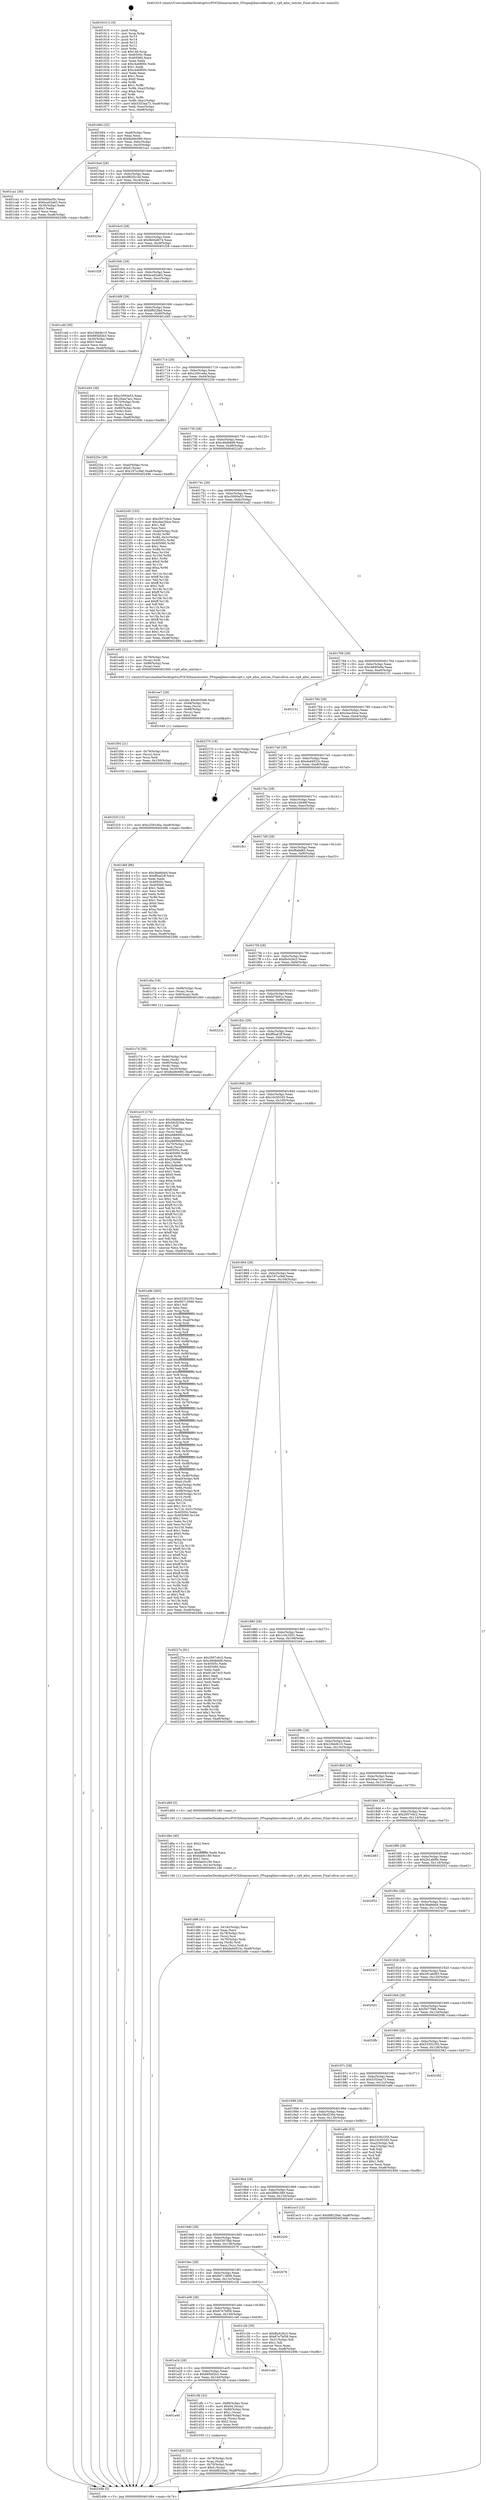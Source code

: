 digraph "0x401610" {
  label = "0x401610 (/mnt/c/Users/mathe/Desktop/tcc/POCII/binaries/extr_FFmpeglibavcodecvp9.c_vp9_alloc_entries_Final-ollvm.out::main(0))"
  labelloc = "t"
  node[shape=record]

  Entry [label="",width=0.3,height=0.3,shape=circle,fillcolor=black,style=filled]
  "0x401684" [label="{
     0x401684 [32]\l
     | [instrs]\l
     &nbsp;&nbsp;0x401684 \<+6\>: mov -0xa8(%rbp),%eax\l
     &nbsp;&nbsp;0x40168a \<+2\>: mov %eax,%ecx\l
     &nbsp;&nbsp;0x40168c \<+6\>: sub $0x8a49c680,%ecx\l
     &nbsp;&nbsp;0x401692 \<+6\>: mov %eax,-0xbc(%rbp)\l
     &nbsp;&nbsp;0x401698 \<+6\>: mov %ecx,-0xc0(%rbp)\l
     &nbsp;&nbsp;0x40169e \<+6\>: je 0000000000401ca1 \<main+0x691\>\l
  }"]
  "0x401ca1" [label="{
     0x401ca1 [30]\l
     | [instrs]\l
     &nbsp;&nbsp;0x401ca1 \<+5\>: mov $0x6d0acf5c,%eax\l
     &nbsp;&nbsp;0x401ca6 \<+5\>: mov $0xbca02a83,%ecx\l
     &nbsp;&nbsp;0x401cab \<+3\>: mov -0x30(%rbp),%edx\l
     &nbsp;&nbsp;0x401cae \<+3\>: cmp $0x1,%edx\l
     &nbsp;&nbsp;0x401cb1 \<+3\>: cmovl %ecx,%eax\l
     &nbsp;&nbsp;0x401cb4 \<+6\>: mov %eax,-0xa8(%rbp)\l
     &nbsp;&nbsp;0x401cba \<+5\>: jmp 000000000040249b \<main+0xe8b\>\l
  }"]
  "0x4016a4" [label="{
     0x4016a4 [28]\l
     | [instrs]\l
     &nbsp;&nbsp;0x4016a4 \<+5\>: jmp 00000000004016a9 \<main+0x99\>\l
     &nbsp;&nbsp;0x4016a9 \<+6\>: mov -0xbc(%rbp),%eax\l
     &nbsp;&nbsp;0x4016af \<+5\>: sub $0x982f2c3d,%eax\l
     &nbsp;&nbsp;0x4016b4 \<+6\>: mov %eax,-0xc4(%rbp)\l
     &nbsp;&nbsp;0x4016ba \<+6\>: je 000000000040224a \<main+0xc3a\>\l
  }"]
  Exit [label="",width=0.3,height=0.3,shape=circle,fillcolor=black,style=filled,peripheries=2]
  "0x40224a" [label="{
     0x40224a\l
  }", style=dashed]
  "0x4016c0" [label="{
     0x4016c0 [28]\l
     | [instrs]\l
     &nbsp;&nbsp;0x4016c0 \<+5\>: jmp 00000000004016c5 \<main+0xb5\>\l
     &nbsp;&nbsp;0x4016c5 \<+6\>: mov -0xbc(%rbp),%eax\l
     &nbsp;&nbsp;0x4016cb \<+5\>: sub $0x9b04d674,%eax\l
     &nbsp;&nbsp;0x4016d0 \<+6\>: mov %eax,-0xc8(%rbp)\l
     &nbsp;&nbsp;0x4016d6 \<+6\>: je 0000000000401f28 \<main+0x918\>\l
  }"]
  "0x401f19" [label="{
     0x401f19 [15]\l
     | [instrs]\l
     &nbsp;&nbsp;0x401f19 \<+10\>: movl $0xc2591e6a,-0xa8(%rbp)\l
     &nbsp;&nbsp;0x401f23 \<+5\>: jmp 000000000040249b \<main+0xe8b\>\l
  }"]
  "0x401f28" [label="{
     0x401f28\l
  }", style=dashed]
  "0x4016dc" [label="{
     0x4016dc [28]\l
     | [instrs]\l
     &nbsp;&nbsp;0x4016dc \<+5\>: jmp 00000000004016e1 \<main+0xd1\>\l
     &nbsp;&nbsp;0x4016e1 \<+6\>: mov -0xbc(%rbp),%eax\l
     &nbsp;&nbsp;0x4016e7 \<+5\>: sub $0xbca02a83,%eax\l
     &nbsp;&nbsp;0x4016ec \<+6\>: mov %eax,-0xcc(%rbp)\l
     &nbsp;&nbsp;0x4016f2 \<+6\>: je 0000000000401cdd \<main+0x6cd\>\l
  }"]
  "0x401f04" [label="{
     0x401f04 [21]\l
     | [instrs]\l
     &nbsp;&nbsp;0x401f04 \<+4\>: mov -0x78(%rbp),%rcx\l
     &nbsp;&nbsp;0x401f08 \<+3\>: mov (%rcx),%rcx\l
     &nbsp;&nbsp;0x401f0b \<+3\>: mov %rcx,%rdi\l
     &nbsp;&nbsp;0x401f0e \<+6\>: mov %eax,-0x150(%rbp)\l
     &nbsp;&nbsp;0x401f14 \<+5\>: call 0000000000401030 \<free@plt\>\l
     | [calls]\l
     &nbsp;&nbsp;0x401030 \{1\} (unknown)\l
  }"]
  "0x401cdd" [label="{
     0x401cdd [30]\l
     | [instrs]\l
     &nbsp;&nbsp;0x401cdd \<+5\>: mov $0x23bb9c15,%eax\l
     &nbsp;&nbsp;0x401ce2 \<+5\>: mov $0x685bf2b3,%ecx\l
     &nbsp;&nbsp;0x401ce7 \<+3\>: mov -0x30(%rbp),%edx\l
     &nbsp;&nbsp;0x401cea \<+3\>: cmp $0x0,%edx\l
     &nbsp;&nbsp;0x401ced \<+3\>: cmove %ecx,%eax\l
     &nbsp;&nbsp;0x401cf0 \<+6\>: mov %eax,-0xa8(%rbp)\l
     &nbsp;&nbsp;0x401cf6 \<+5\>: jmp 000000000040249b \<main+0xe8b\>\l
  }"]
  "0x4016f8" [label="{
     0x4016f8 [28]\l
     | [instrs]\l
     &nbsp;&nbsp;0x4016f8 \<+5\>: jmp 00000000004016fd \<main+0xed\>\l
     &nbsp;&nbsp;0x4016fd \<+6\>: mov -0xbc(%rbp),%eax\l
     &nbsp;&nbsp;0x401703 \<+5\>: sub $0xbf822fad,%eax\l
     &nbsp;&nbsp;0x401708 \<+6\>: mov %eax,-0xd0(%rbp)\l
     &nbsp;&nbsp;0x40170e \<+6\>: je 0000000000401d45 \<main+0x735\>\l
  }"]
  "0x401ee7" [label="{
     0x401ee7 [29]\l
     | [instrs]\l
     &nbsp;&nbsp;0x401ee7 \<+10\>: movabs $0x4030d6,%rdi\l
     &nbsp;&nbsp;0x401ef1 \<+4\>: mov -0x68(%rbp),%rcx\l
     &nbsp;&nbsp;0x401ef5 \<+2\>: mov %eax,(%rcx)\l
     &nbsp;&nbsp;0x401ef7 \<+4\>: mov -0x68(%rbp),%rcx\l
     &nbsp;&nbsp;0x401efb \<+2\>: mov (%rcx),%esi\l
     &nbsp;&nbsp;0x401efd \<+2\>: mov $0x0,%al\l
     &nbsp;&nbsp;0x401eff \<+5\>: call 0000000000401040 \<printf@plt\>\l
     | [calls]\l
     &nbsp;&nbsp;0x401040 \{1\} (unknown)\l
  }"]
  "0x401d45" [label="{
     0x401d45 [36]\l
     | [instrs]\l
     &nbsp;&nbsp;0x401d45 \<+5\>: mov $0xc5093e53,%eax\l
     &nbsp;&nbsp;0x401d4a \<+5\>: mov $0x26aa7acc,%ecx\l
     &nbsp;&nbsp;0x401d4f \<+4\>: mov -0x70(%rbp),%rdx\l
     &nbsp;&nbsp;0x401d53 \<+2\>: mov (%rdx),%esi\l
     &nbsp;&nbsp;0x401d55 \<+4\>: mov -0x80(%rbp),%rdx\l
     &nbsp;&nbsp;0x401d59 \<+2\>: cmp (%rdx),%esi\l
     &nbsp;&nbsp;0x401d5b \<+3\>: cmovl %ecx,%eax\l
     &nbsp;&nbsp;0x401d5e \<+6\>: mov %eax,-0xa8(%rbp)\l
     &nbsp;&nbsp;0x401d64 \<+5\>: jmp 000000000040249b \<main+0xe8b\>\l
  }"]
  "0x401714" [label="{
     0x401714 [28]\l
     | [instrs]\l
     &nbsp;&nbsp;0x401714 \<+5\>: jmp 0000000000401719 \<main+0x109\>\l
     &nbsp;&nbsp;0x401719 \<+6\>: mov -0xbc(%rbp),%eax\l
     &nbsp;&nbsp;0x40171f \<+5\>: sub $0xc2591e6a,%eax\l
     &nbsp;&nbsp;0x401724 \<+6\>: mov %eax,-0xd4(%rbp)\l
     &nbsp;&nbsp;0x40172a \<+6\>: je 000000000040225e \<main+0xc4e\>\l
  }"]
  "0x401d96" [label="{
     0x401d96 [41]\l
     | [instrs]\l
     &nbsp;&nbsp;0x401d96 \<+6\>: mov -0x14c(%rbp),%ecx\l
     &nbsp;&nbsp;0x401d9c \<+3\>: imul %eax,%ecx\l
     &nbsp;&nbsp;0x401d9f \<+4\>: mov -0x78(%rbp),%rsi\l
     &nbsp;&nbsp;0x401da3 \<+3\>: mov (%rsi),%rsi\l
     &nbsp;&nbsp;0x401da6 \<+4\>: mov -0x70(%rbp),%rdi\l
     &nbsp;&nbsp;0x401daa \<+3\>: movslq (%rdi),%rdi\l
     &nbsp;&nbsp;0x401dad \<+3\>: mov %ecx,(%rsi,%rdi,4)\l
     &nbsp;&nbsp;0x401db0 \<+10\>: movl $0xdad4923c,-0xa8(%rbp)\l
     &nbsp;&nbsp;0x401dba \<+5\>: jmp 000000000040249b \<main+0xe8b\>\l
  }"]
  "0x40225e" [label="{
     0x40225e [28]\l
     | [instrs]\l
     &nbsp;&nbsp;0x40225e \<+7\>: mov -0xa0(%rbp),%rax\l
     &nbsp;&nbsp;0x402265 \<+6\>: movl $0x0,(%rax)\l
     &nbsp;&nbsp;0x40226b \<+10\>: movl $0x197cc9af,-0xa8(%rbp)\l
     &nbsp;&nbsp;0x402275 \<+5\>: jmp 000000000040249b \<main+0xe8b\>\l
  }"]
  "0x401730" [label="{
     0x401730 [28]\l
     | [instrs]\l
     &nbsp;&nbsp;0x401730 \<+5\>: jmp 0000000000401735 \<main+0x125\>\l
     &nbsp;&nbsp;0x401735 \<+6\>: mov -0xbc(%rbp),%eax\l
     &nbsp;&nbsp;0x40173b \<+5\>: sub $0xc46db6d9,%eax\l
     &nbsp;&nbsp;0x401740 \<+6\>: mov %eax,-0xd8(%rbp)\l
     &nbsp;&nbsp;0x401746 \<+6\>: je 00000000004022d5 \<main+0xcc5\>\l
  }"]
  "0x401d6e" [label="{
     0x401d6e [40]\l
     | [instrs]\l
     &nbsp;&nbsp;0x401d6e \<+5\>: mov $0x2,%ecx\l
     &nbsp;&nbsp;0x401d73 \<+1\>: cltd\l
     &nbsp;&nbsp;0x401d74 \<+2\>: idiv %ecx\l
     &nbsp;&nbsp;0x401d76 \<+6\>: imul $0xfffffffe,%edx,%ecx\l
     &nbsp;&nbsp;0x401d7c \<+6\>: sub $0xfab0c180,%ecx\l
     &nbsp;&nbsp;0x401d82 \<+3\>: add $0x1,%ecx\l
     &nbsp;&nbsp;0x401d85 \<+6\>: add $0xfab0c180,%ecx\l
     &nbsp;&nbsp;0x401d8b \<+6\>: mov %ecx,-0x14c(%rbp)\l
     &nbsp;&nbsp;0x401d91 \<+5\>: call 0000000000401160 \<next_i\>\l
     | [calls]\l
     &nbsp;&nbsp;0x401160 \{1\} (/mnt/c/Users/mathe/Desktop/tcc/POCII/binaries/extr_FFmpeglibavcodecvp9.c_vp9_alloc_entries_Final-ollvm.out::next_i)\l
  }"]
  "0x4022d5" [label="{
     0x4022d5 [155]\l
     | [instrs]\l
     &nbsp;&nbsp;0x4022d5 \<+5\>: mov $0x2957c6c2,%eax\l
     &nbsp;&nbsp;0x4022da \<+5\>: mov $0xcbac50ce,%ecx\l
     &nbsp;&nbsp;0x4022df \<+2\>: mov $0x1,%dl\l
     &nbsp;&nbsp;0x4022e1 \<+2\>: xor %esi,%esi\l
     &nbsp;&nbsp;0x4022e3 \<+7\>: mov -0xa0(%rbp),%rdi\l
     &nbsp;&nbsp;0x4022ea \<+3\>: mov (%rdi),%r8d\l
     &nbsp;&nbsp;0x4022ed \<+4\>: mov %r8d,-0x2c(%rbp)\l
     &nbsp;&nbsp;0x4022f1 \<+8\>: mov 0x40505c,%r8d\l
     &nbsp;&nbsp;0x4022f9 \<+8\>: mov 0x405060,%r9d\l
     &nbsp;&nbsp;0x402301 \<+3\>: sub $0x1,%esi\l
     &nbsp;&nbsp;0x402304 \<+3\>: mov %r8d,%r10d\l
     &nbsp;&nbsp;0x402307 \<+3\>: add %esi,%r10d\l
     &nbsp;&nbsp;0x40230a \<+4\>: imul %r10d,%r8d\l
     &nbsp;&nbsp;0x40230e \<+4\>: and $0x1,%r8d\l
     &nbsp;&nbsp;0x402312 \<+4\>: cmp $0x0,%r8d\l
     &nbsp;&nbsp;0x402316 \<+4\>: sete %r11b\l
     &nbsp;&nbsp;0x40231a \<+4\>: cmp $0xa,%r9d\l
     &nbsp;&nbsp;0x40231e \<+3\>: setl %bl\l
     &nbsp;&nbsp;0x402321 \<+3\>: mov %r11b,%r14b\l
     &nbsp;&nbsp;0x402324 \<+4\>: xor $0xff,%r14b\l
     &nbsp;&nbsp;0x402328 \<+3\>: mov %bl,%r15b\l
     &nbsp;&nbsp;0x40232b \<+4\>: xor $0xff,%r15b\l
     &nbsp;&nbsp;0x40232f \<+3\>: xor $0x1,%dl\l
     &nbsp;&nbsp;0x402332 \<+3\>: mov %r14b,%r12b\l
     &nbsp;&nbsp;0x402335 \<+4\>: and $0xff,%r12b\l
     &nbsp;&nbsp;0x402339 \<+3\>: and %dl,%r11b\l
     &nbsp;&nbsp;0x40233c \<+3\>: mov %r15b,%r13b\l
     &nbsp;&nbsp;0x40233f \<+4\>: and $0xff,%r13b\l
     &nbsp;&nbsp;0x402343 \<+2\>: and %dl,%bl\l
     &nbsp;&nbsp;0x402345 \<+3\>: or %r11b,%r12b\l
     &nbsp;&nbsp;0x402348 \<+3\>: or %bl,%r13b\l
     &nbsp;&nbsp;0x40234b \<+3\>: xor %r13b,%r12b\l
     &nbsp;&nbsp;0x40234e \<+3\>: or %r15b,%r14b\l
     &nbsp;&nbsp;0x402351 \<+4\>: xor $0xff,%r14b\l
     &nbsp;&nbsp;0x402355 \<+3\>: or $0x1,%dl\l
     &nbsp;&nbsp;0x402358 \<+3\>: and %dl,%r14b\l
     &nbsp;&nbsp;0x40235b \<+3\>: or %r14b,%r12b\l
     &nbsp;&nbsp;0x40235e \<+4\>: test $0x1,%r12b\l
     &nbsp;&nbsp;0x402362 \<+3\>: cmovne %ecx,%eax\l
     &nbsp;&nbsp;0x402365 \<+6\>: mov %eax,-0xa8(%rbp)\l
     &nbsp;&nbsp;0x40236b \<+5\>: jmp 000000000040249b \<main+0xe8b\>\l
  }"]
  "0x40174c" [label="{
     0x40174c [28]\l
     | [instrs]\l
     &nbsp;&nbsp;0x40174c \<+5\>: jmp 0000000000401751 \<main+0x141\>\l
     &nbsp;&nbsp;0x401751 \<+6\>: mov -0xbc(%rbp),%eax\l
     &nbsp;&nbsp;0x401757 \<+5\>: sub $0xc5093e53,%eax\l
     &nbsp;&nbsp;0x40175c \<+6\>: mov %eax,-0xdc(%rbp)\l
     &nbsp;&nbsp;0x401762 \<+6\>: je 0000000000401ed2 \<main+0x8c2\>\l
  }"]
  "0x401d25" [label="{
     0x401d25 [32]\l
     | [instrs]\l
     &nbsp;&nbsp;0x401d25 \<+4\>: mov -0x78(%rbp),%rdi\l
     &nbsp;&nbsp;0x401d29 \<+3\>: mov %rax,(%rdi)\l
     &nbsp;&nbsp;0x401d2c \<+4\>: mov -0x70(%rbp),%rax\l
     &nbsp;&nbsp;0x401d30 \<+6\>: movl $0x0,(%rax)\l
     &nbsp;&nbsp;0x401d36 \<+10\>: movl $0xbf822fad,-0xa8(%rbp)\l
     &nbsp;&nbsp;0x401d40 \<+5\>: jmp 000000000040249b \<main+0xe8b\>\l
  }"]
  "0x401ed2" [label="{
     0x401ed2 [21]\l
     | [instrs]\l
     &nbsp;&nbsp;0x401ed2 \<+4\>: mov -0x78(%rbp),%rax\l
     &nbsp;&nbsp;0x401ed6 \<+3\>: mov (%rax),%rdi\l
     &nbsp;&nbsp;0x401ed9 \<+7\>: mov -0x88(%rbp),%rax\l
     &nbsp;&nbsp;0x401ee0 \<+2\>: mov (%rax),%esi\l
     &nbsp;&nbsp;0x401ee2 \<+5\>: call 0000000000401600 \<vp9_alloc_entries\>\l
     | [calls]\l
     &nbsp;&nbsp;0x401600 \{1\} (/mnt/c/Users/mathe/Desktop/tcc/POCII/binaries/extr_FFmpeglibavcodecvp9.c_vp9_alloc_entries_Final-ollvm.out::vp9_alloc_entries)\l
  }"]
  "0x401768" [label="{
     0x401768 [28]\l
     | [instrs]\l
     &nbsp;&nbsp;0x401768 \<+5\>: jmp 000000000040176d \<main+0x15d\>\l
     &nbsp;&nbsp;0x40176d \<+6\>: mov -0xbc(%rbp),%eax\l
     &nbsp;&nbsp;0x401773 \<+5\>: sub $0xcb695e9a,%eax\l
     &nbsp;&nbsp;0x401778 \<+6\>: mov %eax,-0xe0(%rbp)\l
     &nbsp;&nbsp;0x40177e \<+6\>: je 0000000000402151 \<main+0xb41\>\l
  }"]
  "0x401a40" [label="{
     0x401a40\l
  }", style=dashed]
  "0x402151" [label="{
     0x402151\l
  }", style=dashed]
  "0x401784" [label="{
     0x401784 [28]\l
     | [instrs]\l
     &nbsp;&nbsp;0x401784 \<+5\>: jmp 0000000000401789 \<main+0x179\>\l
     &nbsp;&nbsp;0x401789 \<+6\>: mov -0xbc(%rbp),%eax\l
     &nbsp;&nbsp;0x40178f \<+5\>: sub $0xcbac50ce,%eax\l
     &nbsp;&nbsp;0x401794 \<+6\>: mov %eax,-0xe4(%rbp)\l
     &nbsp;&nbsp;0x40179a \<+6\>: je 0000000000402370 \<main+0xd60\>\l
  }"]
  "0x401cfb" [label="{
     0x401cfb [42]\l
     | [instrs]\l
     &nbsp;&nbsp;0x401cfb \<+7\>: mov -0x88(%rbp),%rax\l
     &nbsp;&nbsp;0x401d02 \<+6\>: movl $0x64,(%rax)\l
     &nbsp;&nbsp;0x401d08 \<+4\>: mov -0x80(%rbp),%rax\l
     &nbsp;&nbsp;0x401d0c \<+6\>: movl $0x1,(%rax)\l
     &nbsp;&nbsp;0x401d12 \<+4\>: mov -0x80(%rbp),%rax\l
     &nbsp;&nbsp;0x401d16 \<+3\>: movslq (%rax),%rax\l
     &nbsp;&nbsp;0x401d19 \<+4\>: shl $0x2,%rax\l
     &nbsp;&nbsp;0x401d1d \<+3\>: mov %rax,%rdi\l
     &nbsp;&nbsp;0x401d20 \<+5\>: call 0000000000401050 \<malloc@plt\>\l
     | [calls]\l
     &nbsp;&nbsp;0x401050 \{1\} (unknown)\l
  }"]
  "0x402370" [label="{
     0x402370 [18]\l
     | [instrs]\l
     &nbsp;&nbsp;0x402370 \<+3\>: mov -0x2c(%rbp),%eax\l
     &nbsp;&nbsp;0x402373 \<+4\>: lea -0x28(%rbp),%rsp\l
     &nbsp;&nbsp;0x402377 \<+1\>: pop %rbx\l
     &nbsp;&nbsp;0x402378 \<+2\>: pop %r12\l
     &nbsp;&nbsp;0x40237a \<+2\>: pop %r13\l
     &nbsp;&nbsp;0x40237c \<+2\>: pop %r14\l
     &nbsp;&nbsp;0x40237e \<+2\>: pop %r15\l
     &nbsp;&nbsp;0x402380 \<+1\>: pop %rbp\l
     &nbsp;&nbsp;0x402381 \<+1\>: ret\l
  }"]
  "0x4017a0" [label="{
     0x4017a0 [28]\l
     | [instrs]\l
     &nbsp;&nbsp;0x4017a0 \<+5\>: jmp 00000000004017a5 \<main+0x195\>\l
     &nbsp;&nbsp;0x4017a5 \<+6\>: mov -0xbc(%rbp),%eax\l
     &nbsp;&nbsp;0x4017ab \<+5\>: sub $0xdad4923c,%eax\l
     &nbsp;&nbsp;0x4017b0 \<+6\>: mov %eax,-0xe8(%rbp)\l
     &nbsp;&nbsp;0x4017b6 \<+6\>: je 0000000000401dbf \<main+0x7af\>\l
  }"]
  "0x401a24" [label="{
     0x401a24 [28]\l
     | [instrs]\l
     &nbsp;&nbsp;0x401a24 \<+5\>: jmp 0000000000401a29 \<main+0x419\>\l
     &nbsp;&nbsp;0x401a29 \<+6\>: mov -0xbc(%rbp),%eax\l
     &nbsp;&nbsp;0x401a2f \<+5\>: sub $0x685bf2b3,%eax\l
     &nbsp;&nbsp;0x401a34 \<+6\>: mov %eax,-0x144(%rbp)\l
     &nbsp;&nbsp;0x401a3a \<+6\>: je 0000000000401cfb \<main+0x6eb\>\l
  }"]
  "0x401dbf" [label="{
     0x401dbf [86]\l
     | [instrs]\l
     &nbsp;&nbsp;0x401dbf \<+5\>: mov $0x36afebd4,%eax\l
     &nbsp;&nbsp;0x401dc4 \<+5\>: mov $0xff5ad1ff,%ecx\l
     &nbsp;&nbsp;0x401dc9 \<+2\>: xor %edx,%edx\l
     &nbsp;&nbsp;0x401dcb \<+7\>: mov 0x40505c,%esi\l
     &nbsp;&nbsp;0x401dd2 \<+7\>: mov 0x405060,%edi\l
     &nbsp;&nbsp;0x401dd9 \<+3\>: sub $0x1,%edx\l
     &nbsp;&nbsp;0x401ddc \<+3\>: mov %esi,%r8d\l
     &nbsp;&nbsp;0x401ddf \<+3\>: add %edx,%r8d\l
     &nbsp;&nbsp;0x401de2 \<+4\>: imul %r8d,%esi\l
     &nbsp;&nbsp;0x401de6 \<+3\>: and $0x1,%esi\l
     &nbsp;&nbsp;0x401de9 \<+3\>: cmp $0x0,%esi\l
     &nbsp;&nbsp;0x401dec \<+4\>: sete %r9b\l
     &nbsp;&nbsp;0x401df0 \<+3\>: cmp $0xa,%edi\l
     &nbsp;&nbsp;0x401df3 \<+4\>: setl %r10b\l
     &nbsp;&nbsp;0x401df7 \<+3\>: mov %r9b,%r11b\l
     &nbsp;&nbsp;0x401dfa \<+3\>: and %r10b,%r11b\l
     &nbsp;&nbsp;0x401dfd \<+3\>: xor %r10b,%r9b\l
     &nbsp;&nbsp;0x401e00 \<+3\>: or %r9b,%r11b\l
     &nbsp;&nbsp;0x401e03 \<+4\>: test $0x1,%r11b\l
     &nbsp;&nbsp;0x401e07 \<+3\>: cmovne %ecx,%eax\l
     &nbsp;&nbsp;0x401e0a \<+6\>: mov %eax,-0xa8(%rbp)\l
     &nbsp;&nbsp;0x401e10 \<+5\>: jmp 000000000040249b \<main+0xe8b\>\l
  }"]
  "0x4017bc" [label="{
     0x4017bc [28]\l
     | [instrs]\l
     &nbsp;&nbsp;0x4017bc \<+5\>: jmp 00000000004017c1 \<main+0x1b1\>\l
     &nbsp;&nbsp;0x4017c1 \<+6\>: mov -0xbc(%rbp),%eax\l
     &nbsp;&nbsp;0x4017c7 \<+5\>: sub $0xdc1b048f,%eax\l
     &nbsp;&nbsp;0x4017cc \<+6\>: mov %eax,-0xec(%rbp)\l
     &nbsp;&nbsp;0x4017d2 \<+6\>: je 0000000000401fb1 \<main+0x9a1\>\l
  }"]
  "0x401c49" [label="{
     0x401c49\l
  }", style=dashed]
  "0x401fb1" [label="{
     0x401fb1\l
  }", style=dashed]
  "0x4017d8" [label="{
     0x4017d8 [28]\l
     | [instrs]\l
     &nbsp;&nbsp;0x4017d8 \<+5\>: jmp 00000000004017dd \<main+0x1cd\>\l
     &nbsp;&nbsp;0x4017dd \<+6\>: mov -0xbc(%rbp),%eax\l
     &nbsp;&nbsp;0x4017e3 \<+5\>: sub $0xf8afaf63,%eax\l
     &nbsp;&nbsp;0x4017e8 \<+6\>: mov %eax,-0xf0(%rbp)\l
     &nbsp;&nbsp;0x4017ee \<+6\>: je 0000000000402043 \<main+0xa33\>\l
  }"]
  "0x401c7d" [label="{
     0x401c7d [36]\l
     | [instrs]\l
     &nbsp;&nbsp;0x401c7d \<+7\>: mov -0x90(%rbp),%rdi\l
     &nbsp;&nbsp;0x401c84 \<+2\>: mov %eax,(%rdi)\l
     &nbsp;&nbsp;0x401c86 \<+7\>: mov -0x90(%rbp),%rdi\l
     &nbsp;&nbsp;0x401c8d \<+2\>: mov (%rdi),%eax\l
     &nbsp;&nbsp;0x401c8f \<+3\>: mov %eax,-0x30(%rbp)\l
     &nbsp;&nbsp;0x401c92 \<+10\>: movl $0x8a49c680,-0xa8(%rbp)\l
     &nbsp;&nbsp;0x401c9c \<+5\>: jmp 000000000040249b \<main+0xe8b\>\l
  }"]
  "0x402043" [label="{
     0x402043\l
  }", style=dashed]
  "0x4017f4" [label="{
     0x4017f4 [28]\l
     | [instrs]\l
     &nbsp;&nbsp;0x4017f4 \<+5\>: jmp 00000000004017f9 \<main+0x1e9\>\l
     &nbsp;&nbsp;0x4017f9 \<+6\>: mov -0xbc(%rbp),%eax\l
     &nbsp;&nbsp;0x4017ff \<+5\>: sub $0xfbcb26c3,%eax\l
     &nbsp;&nbsp;0x401804 \<+6\>: mov %eax,-0xf4(%rbp)\l
     &nbsp;&nbsp;0x40180a \<+6\>: je 0000000000401c6a \<main+0x65a\>\l
  }"]
  "0x401a08" [label="{
     0x401a08 [28]\l
     | [instrs]\l
     &nbsp;&nbsp;0x401a08 \<+5\>: jmp 0000000000401a0d \<main+0x3fd\>\l
     &nbsp;&nbsp;0x401a0d \<+6\>: mov -0xbc(%rbp),%eax\l
     &nbsp;&nbsp;0x401a13 \<+5\>: sub $0x67e7bf58,%eax\l
     &nbsp;&nbsp;0x401a18 \<+6\>: mov %eax,-0x140(%rbp)\l
     &nbsp;&nbsp;0x401a1e \<+6\>: je 0000000000401c49 \<main+0x639\>\l
  }"]
  "0x401c6a" [label="{
     0x401c6a [19]\l
     | [instrs]\l
     &nbsp;&nbsp;0x401c6a \<+7\>: mov -0x98(%rbp),%rax\l
     &nbsp;&nbsp;0x401c71 \<+3\>: mov (%rax),%rax\l
     &nbsp;&nbsp;0x401c74 \<+4\>: mov 0x8(%rax),%rdi\l
     &nbsp;&nbsp;0x401c78 \<+5\>: call 0000000000401060 \<atoi@plt\>\l
     | [calls]\l
     &nbsp;&nbsp;0x401060 \{1\} (unknown)\l
  }"]
  "0x401810" [label="{
     0x401810 [28]\l
     | [instrs]\l
     &nbsp;&nbsp;0x401810 \<+5\>: jmp 0000000000401815 \<main+0x205\>\l
     &nbsp;&nbsp;0x401815 \<+6\>: mov -0xbc(%rbp),%eax\l
     &nbsp;&nbsp;0x40181b \<+5\>: sub $0xfd7fe91a,%eax\l
     &nbsp;&nbsp;0x401820 \<+6\>: mov %eax,-0xf8(%rbp)\l
     &nbsp;&nbsp;0x401826 \<+6\>: je 000000000040222c \<main+0xc1c\>\l
  }"]
  "0x401c2b" [label="{
     0x401c2b [30]\l
     | [instrs]\l
     &nbsp;&nbsp;0x401c2b \<+5\>: mov $0xfbcb26c3,%eax\l
     &nbsp;&nbsp;0x401c30 \<+5\>: mov $0x67e7bf58,%ecx\l
     &nbsp;&nbsp;0x401c35 \<+3\>: mov -0x31(%rbp),%dl\l
     &nbsp;&nbsp;0x401c38 \<+3\>: test $0x1,%dl\l
     &nbsp;&nbsp;0x401c3b \<+3\>: cmovne %ecx,%eax\l
     &nbsp;&nbsp;0x401c3e \<+6\>: mov %eax,-0xa8(%rbp)\l
     &nbsp;&nbsp;0x401c44 \<+5\>: jmp 000000000040249b \<main+0xe8b\>\l
  }"]
  "0x40222c" [label="{
     0x40222c\l
  }", style=dashed]
  "0x40182c" [label="{
     0x40182c [28]\l
     | [instrs]\l
     &nbsp;&nbsp;0x40182c \<+5\>: jmp 0000000000401831 \<main+0x221\>\l
     &nbsp;&nbsp;0x401831 \<+6\>: mov -0xbc(%rbp),%eax\l
     &nbsp;&nbsp;0x401837 \<+5\>: sub $0xff5ad1ff,%eax\l
     &nbsp;&nbsp;0x40183c \<+6\>: mov %eax,-0xfc(%rbp)\l
     &nbsp;&nbsp;0x401842 \<+6\>: je 0000000000401e15 \<main+0x805\>\l
  }"]
  "0x4019ec" [label="{
     0x4019ec [28]\l
     | [instrs]\l
     &nbsp;&nbsp;0x4019ec \<+5\>: jmp 00000000004019f1 \<main+0x3e1\>\l
     &nbsp;&nbsp;0x4019f1 \<+6\>: mov -0xbc(%rbp),%eax\l
     &nbsp;&nbsp;0x4019f7 \<+5\>: sub $0x66713690,%eax\l
     &nbsp;&nbsp;0x4019fc \<+6\>: mov %eax,-0x13c(%rbp)\l
     &nbsp;&nbsp;0x401a02 \<+6\>: je 0000000000401c2b \<main+0x61b\>\l
  }"]
  "0x401e15" [label="{
     0x401e15 [174]\l
     | [instrs]\l
     &nbsp;&nbsp;0x401e15 \<+5\>: mov $0x36afebd4,%eax\l
     &nbsp;&nbsp;0x401e1a \<+5\>: mov $0x58cf230e,%ecx\l
     &nbsp;&nbsp;0x401e1f \<+2\>: mov $0x1,%dl\l
     &nbsp;&nbsp;0x401e21 \<+4\>: mov -0x70(%rbp),%rsi\l
     &nbsp;&nbsp;0x401e25 \<+2\>: mov (%rsi),%edi\l
     &nbsp;&nbsp;0x401e27 \<+6\>: add $0xeb689924,%edi\l
     &nbsp;&nbsp;0x401e2d \<+3\>: add $0x1,%edi\l
     &nbsp;&nbsp;0x401e30 \<+6\>: sub $0xeb689924,%edi\l
     &nbsp;&nbsp;0x401e36 \<+4\>: mov -0x70(%rbp),%rsi\l
     &nbsp;&nbsp;0x401e3a \<+2\>: mov %edi,(%rsi)\l
     &nbsp;&nbsp;0x401e3c \<+7\>: mov 0x40505c,%edi\l
     &nbsp;&nbsp;0x401e43 \<+8\>: mov 0x405060,%r8d\l
     &nbsp;&nbsp;0x401e4b \<+3\>: mov %edi,%r9d\l
     &nbsp;&nbsp;0x401e4e \<+7\>: add $0x2bdfeaf0,%r9d\l
     &nbsp;&nbsp;0x401e55 \<+4\>: sub $0x1,%r9d\l
     &nbsp;&nbsp;0x401e59 \<+7\>: sub $0x2bdfeaf0,%r9d\l
     &nbsp;&nbsp;0x401e60 \<+4\>: imul %r9d,%edi\l
     &nbsp;&nbsp;0x401e64 \<+3\>: and $0x1,%edi\l
     &nbsp;&nbsp;0x401e67 \<+3\>: cmp $0x0,%edi\l
     &nbsp;&nbsp;0x401e6a \<+4\>: sete %r10b\l
     &nbsp;&nbsp;0x401e6e \<+4\>: cmp $0xa,%r8d\l
     &nbsp;&nbsp;0x401e72 \<+4\>: setl %r11b\l
     &nbsp;&nbsp;0x401e76 \<+3\>: mov %r10b,%bl\l
     &nbsp;&nbsp;0x401e79 \<+3\>: xor $0xff,%bl\l
     &nbsp;&nbsp;0x401e7c \<+3\>: mov %r11b,%r14b\l
     &nbsp;&nbsp;0x401e7f \<+4\>: xor $0xff,%r14b\l
     &nbsp;&nbsp;0x401e83 \<+3\>: xor $0x1,%dl\l
     &nbsp;&nbsp;0x401e86 \<+3\>: mov %bl,%r15b\l
     &nbsp;&nbsp;0x401e89 \<+4\>: and $0xff,%r15b\l
     &nbsp;&nbsp;0x401e8d \<+3\>: and %dl,%r10b\l
     &nbsp;&nbsp;0x401e90 \<+3\>: mov %r14b,%r12b\l
     &nbsp;&nbsp;0x401e93 \<+4\>: and $0xff,%r12b\l
     &nbsp;&nbsp;0x401e97 \<+3\>: and %dl,%r11b\l
     &nbsp;&nbsp;0x401e9a \<+3\>: or %r10b,%r15b\l
     &nbsp;&nbsp;0x401e9d \<+3\>: or %r11b,%r12b\l
     &nbsp;&nbsp;0x401ea0 \<+3\>: xor %r12b,%r15b\l
     &nbsp;&nbsp;0x401ea3 \<+3\>: or %r14b,%bl\l
     &nbsp;&nbsp;0x401ea6 \<+3\>: xor $0xff,%bl\l
     &nbsp;&nbsp;0x401ea9 \<+3\>: or $0x1,%dl\l
     &nbsp;&nbsp;0x401eac \<+2\>: and %dl,%bl\l
     &nbsp;&nbsp;0x401eae \<+3\>: or %bl,%r15b\l
     &nbsp;&nbsp;0x401eb1 \<+4\>: test $0x1,%r15b\l
     &nbsp;&nbsp;0x401eb5 \<+3\>: cmovne %ecx,%eax\l
     &nbsp;&nbsp;0x401eb8 \<+6\>: mov %eax,-0xa8(%rbp)\l
     &nbsp;&nbsp;0x401ebe \<+5\>: jmp 000000000040249b \<main+0xe8b\>\l
  }"]
  "0x401848" [label="{
     0x401848 [28]\l
     | [instrs]\l
     &nbsp;&nbsp;0x401848 \<+5\>: jmp 000000000040184d \<main+0x23d\>\l
     &nbsp;&nbsp;0x40184d \<+6\>: mov -0xbc(%rbp),%eax\l
     &nbsp;&nbsp;0x401853 \<+5\>: sub $0x10c50165,%eax\l
     &nbsp;&nbsp;0x401858 \<+6\>: mov %eax,-0x100(%rbp)\l
     &nbsp;&nbsp;0x40185e \<+6\>: je 0000000000401a9b \<main+0x48b\>\l
  }"]
  "0x402076" [label="{
     0x402076\l
  }", style=dashed]
  "0x401a9b" [label="{
     0x401a9b [400]\l
     | [instrs]\l
     &nbsp;&nbsp;0x401a9b \<+5\>: mov $0x53302355,%eax\l
     &nbsp;&nbsp;0x401aa0 \<+5\>: mov $0x66713690,%ecx\l
     &nbsp;&nbsp;0x401aa5 \<+2\>: mov $0x1,%dl\l
     &nbsp;&nbsp;0x401aa7 \<+2\>: xor %esi,%esi\l
     &nbsp;&nbsp;0x401aa9 \<+3\>: mov %rsp,%rdi\l
     &nbsp;&nbsp;0x401aac \<+4\>: add $0xfffffffffffffff0,%rdi\l
     &nbsp;&nbsp;0x401ab0 \<+3\>: mov %rdi,%rsp\l
     &nbsp;&nbsp;0x401ab3 \<+7\>: mov %rdi,-0xa0(%rbp)\l
     &nbsp;&nbsp;0x401aba \<+3\>: mov %rsp,%rdi\l
     &nbsp;&nbsp;0x401abd \<+4\>: add $0xfffffffffffffff0,%rdi\l
     &nbsp;&nbsp;0x401ac1 \<+3\>: mov %rdi,%rsp\l
     &nbsp;&nbsp;0x401ac4 \<+3\>: mov %rsp,%r8\l
     &nbsp;&nbsp;0x401ac7 \<+4\>: add $0xfffffffffffffff0,%r8\l
     &nbsp;&nbsp;0x401acb \<+3\>: mov %r8,%rsp\l
     &nbsp;&nbsp;0x401ace \<+7\>: mov %r8,-0x98(%rbp)\l
     &nbsp;&nbsp;0x401ad5 \<+3\>: mov %rsp,%r8\l
     &nbsp;&nbsp;0x401ad8 \<+4\>: add $0xfffffffffffffff0,%r8\l
     &nbsp;&nbsp;0x401adc \<+3\>: mov %r8,%rsp\l
     &nbsp;&nbsp;0x401adf \<+7\>: mov %r8,-0x90(%rbp)\l
     &nbsp;&nbsp;0x401ae6 \<+3\>: mov %rsp,%r8\l
     &nbsp;&nbsp;0x401ae9 \<+4\>: add $0xfffffffffffffff0,%r8\l
     &nbsp;&nbsp;0x401aed \<+3\>: mov %r8,%rsp\l
     &nbsp;&nbsp;0x401af0 \<+7\>: mov %r8,-0x88(%rbp)\l
     &nbsp;&nbsp;0x401af7 \<+3\>: mov %rsp,%r8\l
     &nbsp;&nbsp;0x401afa \<+4\>: add $0xfffffffffffffff0,%r8\l
     &nbsp;&nbsp;0x401afe \<+3\>: mov %r8,%rsp\l
     &nbsp;&nbsp;0x401b01 \<+4\>: mov %r8,-0x80(%rbp)\l
     &nbsp;&nbsp;0x401b05 \<+3\>: mov %rsp,%r8\l
     &nbsp;&nbsp;0x401b08 \<+4\>: add $0xfffffffffffffff0,%r8\l
     &nbsp;&nbsp;0x401b0c \<+3\>: mov %r8,%rsp\l
     &nbsp;&nbsp;0x401b0f \<+4\>: mov %r8,-0x78(%rbp)\l
     &nbsp;&nbsp;0x401b13 \<+3\>: mov %rsp,%r8\l
     &nbsp;&nbsp;0x401b16 \<+4\>: add $0xfffffffffffffff0,%r8\l
     &nbsp;&nbsp;0x401b1a \<+3\>: mov %r8,%rsp\l
     &nbsp;&nbsp;0x401b1d \<+4\>: mov %r8,-0x70(%rbp)\l
     &nbsp;&nbsp;0x401b21 \<+3\>: mov %rsp,%r8\l
     &nbsp;&nbsp;0x401b24 \<+4\>: add $0xfffffffffffffff0,%r8\l
     &nbsp;&nbsp;0x401b28 \<+3\>: mov %r8,%rsp\l
     &nbsp;&nbsp;0x401b2b \<+4\>: mov %r8,-0x68(%rbp)\l
     &nbsp;&nbsp;0x401b2f \<+3\>: mov %rsp,%r8\l
     &nbsp;&nbsp;0x401b32 \<+4\>: add $0xfffffffffffffff0,%r8\l
     &nbsp;&nbsp;0x401b36 \<+3\>: mov %r8,%rsp\l
     &nbsp;&nbsp;0x401b39 \<+4\>: mov %r8,-0x60(%rbp)\l
     &nbsp;&nbsp;0x401b3d \<+3\>: mov %rsp,%r8\l
     &nbsp;&nbsp;0x401b40 \<+4\>: add $0xfffffffffffffff0,%r8\l
     &nbsp;&nbsp;0x401b44 \<+3\>: mov %r8,%rsp\l
     &nbsp;&nbsp;0x401b47 \<+4\>: mov %r8,-0x58(%rbp)\l
     &nbsp;&nbsp;0x401b4b \<+3\>: mov %rsp,%r8\l
     &nbsp;&nbsp;0x401b4e \<+4\>: add $0xfffffffffffffff0,%r8\l
     &nbsp;&nbsp;0x401b52 \<+3\>: mov %r8,%rsp\l
     &nbsp;&nbsp;0x401b55 \<+4\>: mov %r8,-0x50(%rbp)\l
     &nbsp;&nbsp;0x401b59 \<+3\>: mov %rsp,%r8\l
     &nbsp;&nbsp;0x401b5c \<+4\>: add $0xfffffffffffffff0,%r8\l
     &nbsp;&nbsp;0x401b60 \<+3\>: mov %r8,%rsp\l
     &nbsp;&nbsp;0x401b63 \<+4\>: mov %r8,-0x48(%rbp)\l
     &nbsp;&nbsp;0x401b67 \<+3\>: mov %rsp,%r8\l
     &nbsp;&nbsp;0x401b6a \<+4\>: add $0xfffffffffffffff0,%r8\l
     &nbsp;&nbsp;0x401b6e \<+3\>: mov %r8,%rsp\l
     &nbsp;&nbsp;0x401b71 \<+4\>: mov %r8,-0x40(%rbp)\l
     &nbsp;&nbsp;0x401b75 \<+7\>: mov -0xa0(%rbp),%r8\l
     &nbsp;&nbsp;0x401b7c \<+7\>: movl $0x0,(%r8)\l
     &nbsp;&nbsp;0x401b83 \<+7\>: mov -0xac(%rbp),%r9d\l
     &nbsp;&nbsp;0x401b8a \<+3\>: mov %r9d,(%rdi)\l
     &nbsp;&nbsp;0x401b8d \<+7\>: mov -0x98(%rbp),%r8\l
     &nbsp;&nbsp;0x401b94 \<+7\>: mov -0xb8(%rbp),%r10\l
     &nbsp;&nbsp;0x401b9b \<+3\>: mov %r10,(%r8)\l
     &nbsp;&nbsp;0x401b9e \<+3\>: cmpl $0x2,(%rdi)\l
     &nbsp;&nbsp;0x401ba1 \<+4\>: setne %r11b\l
     &nbsp;&nbsp;0x401ba5 \<+4\>: and $0x1,%r11b\l
     &nbsp;&nbsp;0x401ba9 \<+4\>: mov %r11b,-0x31(%rbp)\l
     &nbsp;&nbsp;0x401bad \<+7\>: mov 0x40505c,%ebx\l
     &nbsp;&nbsp;0x401bb4 \<+8\>: mov 0x405060,%r14d\l
     &nbsp;&nbsp;0x401bbc \<+3\>: sub $0x1,%esi\l
     &nbsp;&nbsp;0x401bbf \<+3\>: mov %ebx,%r15d\l
     &nbsp;&nbsp;0x401bc2 \<+3\>: add %esi,%r15d\l
     &nbsp;&nbsp;0x401bc5 \<+4\>: imul %r15d,%ebx\l
     &nbsp;&nbsp;0x401bc9 \<+3\>: and $0x1,%ebx\l
     &nbsp;&nbsp;0x401bcc \<+3\>: cmp $0x0,%ebx\l
     &nbsp;&nbsp;0x401bcf \<+4\>: sete %r11b\l
     &nbsp;&nbsp;0x401bd3 \<+4\>: cmp $0xa,%r14d\l
     &nbsp;&nbsp;0x401bd7 \<+4\>: setl %r12b\l
     &nbsp;&nbsp;0x401bdb \<+3\>: mov %r11b,%r13b\l
     &nbsp;&nbsp;0x401bde \<+4\>: xor $0xff,%r13b\l
     &nbsp;&nbsp;0x401be2 \<+3\>: mov %r12b,%sil\l
     &nbsp;&nbsp;0x401be5 \<+4\>: xor $0xff,%sil\l
     &nbsp;&nbsp;0x401be9 \<+3\>: xor $0x1,%dl\l
     &nbsp;&nbsp;0x401bec \<+3\>: mov %r13b,%dil\l
     &nbsp;&nbsp;0x401bef \<+4\>: and $0xff,%dil\l
     &nbsp;&nbsp;0x401bf3 \<+3\>: and %dl,%r11b\l
     &nbsp;&nbsp;0x401bf6 \<+3\>: mov %sil,%r8b\l
     &nbsp;&nbsp;0x401bf9 \<+4\>: and $0xff,%r8b\l
     &nbsp;&nbsp;0x401bfd \<+3\>: and %dl,%r12b\l
     &nbsp;&nbsp;0x401c00 \<+3\>: or %r11b,%dil\l
     &nbsp;&nbsp;0x401c03 \<+3\>: or %r12b,%r8b\l
     &nbsp;&nbsp;0x401c06 \<+3\>: xor %r8b,%dil\l
     &nbsp;&nbsp;0x401c09 \<+3\>: or %sil,%r13b\l
     &nbsp;&nbsp;0x401c0c \<+4\>: xor $0xff,%r13b\l
     &nbsp;&nbsp;0x401c10 \<+3\>: or $0x1,%dl\l
     &nbsp;&nbsp;0x401c13 \<+3\>: and %dl,%r13b\l
     &nbsp;&nbsp;0x401c16 \<+3\>: or %r13b,%dil\l
     &nbsp;&nbsp;0x401c19 \<+4\>: test $0x1,%dil\l
     &nbsp;&nbsp;0x401c1d \<+3\>: cmovne %ecx,%eax\l
     &nbsp;&nbsp;0x401c20 \<+6\>: mov %eax,-0xa8(%rbp)\l
     &nbsp;&nbsp;0x401c26 \<+5\>: jmp 000000000040249b \<main+0xe8b\>\l
  }"]
  "0x401864" [label="{
     0x401864 [28]\l
     | [instrs]\l
     &nbsp;&nbsp;0x401864 \<+5\>: jmp 0000000000401869 \<main+0x259\>\l
     &nbsp;&nbsp;0x401869 \<+6\>: mov -0xbc(%rbp),%eax\l
     &nbsp;&nbsp;0x40186f \<+5\>: sub $0x197cc9af,%eax\l
     &nbsp;&nbsp;0x401874 \<+6\>: mov %eax,-0x104(%rbp)\l
     &nbsp;&nbsp;0x40187a \<+6\>: je 000000000040227a \<main+0xc6a\>\l
  }"]
  "0x4019d0" [label="{
     0x4019d0 [28]\l
     | [instrs]\l
     &nbsp;&nbsp;0x4019d0 \<+5\>: jmp 00000000004019d5 \<main+0x3c5\>\l
     &nbsp;&nbsp;0x4019d5 \<+6\>: mov -0xbc(%rbp),%eax\l
     &nbsp;&nbsp;0x4019db \<+5\>: sub $0x63307fbb,%eax\l
     &nbsp;&nbsp;0x4019e0 \<+6\>: mov %eax,-0x138(%rbp)\l
     &nbsp;&nbsp;0x4019e6 \<+6\>: je 0000000000402076 \<main+0xa66\>\l
  }"]
  "0x40227a" [label="{
     0x40227a [91]\l
     | [instrs]\l
     &nbsp;&nbsp;0x40227a \<+5\>: mov $0x2957c6c2,%eax\l
     &nbsp;&nbsp;0x40227f \<+5\>: mov $0xc46db6d9,%ecx\l
     &nbsp;&nbsp;0x402284 \<+7\>: mov 0x40505c,%edx\l
     &nbsp;&nbsp;0x40228b \<+7\>: mov 0x405060,%esi\l
     &nbsp;&nbsp;0x402292 \<+2\>: mov %edx,%edi\l
     &nbsp;&nbsp;0x402294 \<+6\>: sub $0x814674c5,%edi\l
     &nbsp;&nbsp;0x40229a \<+3\>: sub $0x1,%edi\l
     &nbsp;&nbsp;0x40229d \<+6\>: add $0x814674c5,%edi\l
     &nbsp;&nbsp;0x4022a3 \<+3\>: imul %edi,%edx\l
     &nbsp;&nbsp;0x4022a6 \<+3\>: and $0x1,%edx\l
     &nbsp;&nbsp;0x4022a9 \<+3\>: cmp $0x0,%edx\l
     &nbsp;&nbsp;0x4022ac \<+4\>: sete %r8b\l
     &nbsp;&nbsp;0x4022b0 \<+3\>: cmp $0xa,%esi\l
     &nbsp;&nbsp;0x4022b3 \<+4\>: setl %r9b\l
     &nbsp;&nbsp;0x4022b7 \<+3\>: mov %r8b,%r10b\l
     &nbsp;&nbsp;0x4022ba \<+3\>: and %r9b,%r10b\l
     &nbsp;&nbsp;0x4022bd \<+3\>: xor %r9b,%r8b\l
     &nbsp;&nbsp;0x4022c0 \<+3\>: or %r8b,%r10b\l
     &nbsp;&nbsp;0x4022c3 \<+4\>: test $0x1,%r10b\l
     &nbsp;&nbsp;0x4022c7 \<+3\>: cmovne %ecx,%eax\l
     &nbsp;&nbsp;0x4022ca \<+6\>: mov %eax,-0xa8(%rbp)\l
     &nbsp;&nbsp;0x4022d0 \<+5\>: jmp 000000000040249b \<main+0xe8b\>\l
  }"]
  "0x401880" [label="{
     0x401880 [28]\l
     | [instrs]\l
     &nbsp;&nbsp;0x401880 \<+5\>: jmp 0000000000401885 \<main+0x275\>\l
     &nbsp;&nbsp;0x401885 \<+6\>: mov -0xbc(%rbp),%eax\l
     &nbsp;&nbsp;0x40188b \<+5\>: sub $0x1c0c3501,%eax\l
     &nbsp;&nbsp;0x401890 \<+6\>: mov %eax,-0x108(%rbp)\l
     &nbsp;&nbsp;0x401896 \<+6\>: je 00000000004023e9 \<main+0xdd9\>\l
  }"]
  "0x402430" [label="{
     0x402430\l
  }", style=dashed]
  "0x4023e9" [label="{
     0x4023e9\l
  }", style=dashed]
  "0x40189c" [label="{
     0x40189c [28]\l
     | [instrs]\l
     &nbsp;&nbsp;0x40189c \<+5\>: jmp 00000000004018a1 \<main+0x291\>\l
     &nbsp;&nbsp;0x4018a1 \<+6\>: mov -0xbc(%rbp),%eax\l
     &nbsp;&nbsp;0x4018a7 \<+5\>: sub $0x23bb9c15,%eax\l
     &nbsp;&nbsp;0x4018ac \<+6\>: mov %eax,-0x10c(%rbp)\l
     &nbsp;&nbsp;0x4018b2 \<+6\>: je 000000000040223b \<main+0xc2b\>\l
  }"]
  "0x4019b4" [label="{
     0x4019b4 [28]\l
     | [instrs]\l
     &nbsp;&nbsp;0x4019b4 \<+5\>: jmp 00000000004019b9 \<main+0x3a9\>\l
     &nbsp;&nbsp;0x4019b9 \<+6\>: mov -0xbc(%rbp),%eax\l
     &nbsp;&nbsp;0x4019bf \<+5\>: sub $0x5f98c389,%eax\l
     &nbsp;&nbsp;0x4019c4 \<+6\>: mov %eax,-0x134(%rbp)\l
     &nbsp;&nbsp;0x4019ca \<+6\>: je 0000000000402430 \<main+0xe20\>\l
  }"]
  "0x40223b" [label="{
     0x40223b\l
  }", style=dashed]
  "0x4018b8" [label="{
     0x4018b8 [28]\l
     | [instrs]\l
     &nbsp;&nbsp;0x4018b8 \<+5\>: jmp 00000000004018bd \<main+0x2ad\>\l
     &nbsp;&nbsp;0x4018bd \<+6\>: mov -0xbc(%rbp),%eax\l
     &nbsp;&nbsp;0x4018c3 \<+5\>: sub $0x26aa7acc,%eax\l
     &nbsp;&nbsp;0x4018c8 \<+6\>: mov %eax,-0x110(%rbp)\l
     &nbsp;&nbsp;0x4018ce \<+6\>: je 0000000000401d69 \<main+0x759\>\l
  }"]
  "0x401ec3" [label="{
     0x401ec3 [15]\l
     | [instrs]\l
     &nbsp;&nbsp;0x401ec3 \<+10\>: movl $0xbf822fad,-0xa8(%rbp)\l
     &nbsp;&nbsp;0x401ecd \<+5\>: jmp 000000000040249b \<main+0xe8b\>\l
  }"]
  "0x401d69" [label="{
     0x401d69 [5]\l
     | [instrs]\l
     &nbsp;&nbsp;0x401d69 \<+5\>: call 0000000000401160 \<next_i\>\l
     | [calls]\l
     &nbsp;&nbsp;0x401160 \{1\} (/mnt/c/Users/mathe/Desktop/tcc/POCII/binaries/extr_FFmpeglibavcodecvp9.c_vp9_alloc_entries_Final-ollvm.out::next_i)\l
  }"]
  "0x4018d4" [label="{
     0x4018d4 [28]\l
     | [instrs]\l
     &nbsp;&nbsp;0x4018d4 \<+5\>: jmp 00000000004018d9 \<main+0x2c9\>\l
     &nbsp;&nbsp;0x4018d9 \<+6\>: mov -0xbc(%rbp),%eax\l
     &nbsp;&nbsp;0x4018df \<+5\>: sub $0x2957c6c2,%eax\l
     &nbsp;&nbsp;0x4018e4 \<+6\>: mov %eax,-0x114(%rbp)\l
     &nbsp;&nbsp;0x4018ea \<+6\>: je 0000000000402483 \<main+0xe73\>\l
  }"]
  "0x401610" [label="{
     0x401610 [116]\l
     | [instrs]\l
     &nbsp;&nbsp;0x401610 \<+1\>: push %rbp\l
     &nbsp;&nbsp;0x401611 \<+3\>: mov %rsp,%rbp\l
     &nbsp;&nbsp;0x401614 \<+2\>: push %r15\l
     &nbsp;&nbsp;0x401616 \<+2\>: push %r14\l
     &nbsp;&nbsp;0x401618 \<+2\>: push %r13\l
     &nbsp;&nbsp;0x40161a \<+2\>: push %r12\l
     &nbsp;&nbsp;0x40161c \<+1\>: push %rbx\l
     &nbsp;&nbsp;0x40161d \<+7\>: sub $0x148,%rsp\l
     &nbsp;&nbsp;0x401624 \<+7\>: mov 0x40505c,%eax\l
     &nbsp;&nbsp;0x40162b \<+7\>: mov 0x405060,%ecx\l
     &nbsp;&nbsp;0x401632 \<+2\>: mov %eax,%edx\l
     &nbsp;&nbsp;0x401634 \<+6\>: sub $0xc4a6800c,%edx\l
     &nbsp;&nbsp;0x40163a \<+3\>: sub $0x1,%edx\l
     &nbsp;&nbsp;0x40163d \<+6\>: add $0xc4a6800c,%edx\l
     &nbsp;&nbsp;0x401643 \<+3\>: imul %edx,%eax\l
     &nbsp;&nbsp;0x401646 \<+3\>: and $0x1,%eax\l
     &nbsp;&nbsp;0x401649 \<+3\>: cmp $0x0,%eax\l
     &nbsp;&nbsp;0x40164c \<+4\>: sete %r8b\l
     &nbsp;&nbsp;0x401650 \<+4\>: and $0x1,%r8b\l
     &nbsp;&nbsp;0x401654 \<+7\>: mov %r8b,-0xa2(%rbp)\l
     &nbsp;&nbsp;0x40165b \<+3\>: cmp $0xa,%ecx\l
     &nbsp;&nbsp;0x40165e \<+4\>: setl %r8b\l
     &nbsp;&nbsp;0x401662 \<+4\>: and $0x1,%r8b\l
     &nbsp;&nbsp;0x401666 \<+7\>: mov %r8b,-0xa1(%rbp)\l
     &nbsp;&nbsp;0x40166d \<+10\>: movl $0x5353aa73,-0xa8(%rbp)\l
     &nbsp;&nbsp;0x401677 \<+6\>: mov %edi,-0xac(%rbp)\l
     &nbsp;&nbsp;0x40167d \<+7\>: mov %rsi,-0xb8(%rbp)\l
  }"]
  "0x402483" [label="{
     0x402483\l
  }", style=dashed]
  "0x4018f0" [label="{
     0x4018f0 [28]\l
     | [instrs]\l
     &nbsp;&nbsp;0x4018f0 \<+5\>: jmp 00000000004018f5 \<main+0x2e5\>\l
     &nbsp;&nbsp;0x4018f5 \<+6\>: mov -0xbc(%rbp),%eax\l
     &nbsp;&nbsp;0x4018fb \<+5\>: sub $0x2b1ab9fe,%eax\l
     &nbsp;&nbsp;0x401900 \<+6\>: mov %eax,-0x118(%rbp)\l
     &nbsp;&nbsp;0x401906 \<+6\>: je 0000000000402052 \<main+0xa42\>\l
  }"]
  "0x40249b" [label="{
     0x40249b [5]\l
     | [instrs]\l
     &nbsp;&nbsp;0x40249b \<+5\>: jmp 0000000000401684 \<main+0x74\>\l
  }"]
  "0x402052" [label="{
     0x402052\l
  }", style=dashed]
  "0x40190c" [label="{
     0x40190c [28]\l
     | [instrs]\l
     &nbsp;&nbsp;0x40190c \<+5\>: jmp 0000000000401911 \<main+0x301\>\l
     &nbsp;&nbsp;0x401911 \<+6\>: mov -0xbc(%rbp),%eax\l
     &nbsp;&nbsp;0x401917 \<+5\>: sub $0x36afebd4,%eax\l
     &nbsp;&nbsp;0x40191c \<+6\>: mov %eax,-0x11c(%rbp)\l
     &nbsp;&nbsp;0x401922 \<+6\>: je 00000000004023c7 \<main+0xdb7\>\l
  }"]
  "0x401998" [label="{
     0x401998 [28]\l
     | [instrs]\l
     &nbsp;&nbsp;0x401998 \<+5\>: jmp 000000000040199d \<main+0x38d\>\l
     &nbsp;&nbsp;0x40199d \<+6\>: mov -0xbc(%rbp),%eax\l
     &nbsp;&nbsp;0x4019a3 \<+5\>: sub $0x58cf230e,%eax\l
     &nbsp;&nbsp;0x4019a8 \<+6\>: mov %eax,-0x130(%rbp)\l
     &nbsp;&nbsp;0x4019ae \<+6\>: je 0000000000401ec3 \<main+0x8b3\>\l
  }"]
  "0x4023c7" [label="{
     0x4023c7\l
  }", style=dashed]
  "0x401928" [label="{
     0x401928 [28]\l
     | [instrs]\l
     &nbsp;&nbsp;0x401928 \<+5\>: jmp 000000000040192d \<main+0x31d\>\l
     &nbsp;&nbsp;0x40192d \<+6\>: mov -0xbc(%rbp),%eax\l
     &nbsp;&nbsp;0x401933 \<+5\>: sub $0x391ab083,%eax\l
     &nbsp;&nbsp;0x401938 \<+6\>: mov %eax,-0x120(%rbp)\l
     &nbsp;&nbsp;0x40193e \<+6\>: je 00000000004020d1 \<main+0xac1\>\l
  }"]
  "0x401a66" [label="{
     0x401a66 [53]\l
     | [instrs]\l
     &nbsp;&nbsp;0x401a66 \<+5\>: mov $0x53302355,%eax\l
     &nbsp;&nbsp;0x401a6b \<+5\>: mov $0x10c50165,%ecx\l
     &nbsp;&nbsp;0x401a70 \<+6\>: mov -0xa2(%rbp),%dl\l
     &nbsp;&nbsp;0x401a76 \<+7\>: mov -0xa1(%rbp),%sil\l
     &nbsp;&nbsp;0x401a7d \<+3\>: mov %dl,%dil\l
     &nbsp;&nbsp;0x401a80 \<+3\>: and %sil,%dil\l
     &nbsp;&nbsp;0x401a83 \<+3\>: xor %sil,%dl\l
     &nbsp;&nbsp;0x401a86 \<+3\>: or %dl,%dil\l
     &nbsp;&nbsp;0x401a89 \<+4\>: test $0x1,%dil\l
     &nbsp;&nbsp;0x401a8d \<+3\>: cmovne %ecx,%eax\l
     &nbsp;&nbsp;0x401a90 \<+6\>: mov %eax,-0xa8(%rbp)\l
     &nbsp;&nbsp;0x401a96 \<+5\>: jmp 000000000040249b \<main+0xe8b\>\l
  }"]
  "0x4020d1" [label="{
     0x4020d1\l
  }", style=dashed]
  "0x401944" [label="{
     0x401944 [28]\l
     | [instrs]\l
     &nbsp;&nbsp;0x401944 \<+5\>: jmp 0000000000401949 \<main+0x339\>\l
     &nbsp;&nbsp;0x401949 \<+6\>: mov -0xbc(%rbp),%eax\l
     &nbsp;&nbsp;0x40194f \<+5\>: sub $0x5077f4fc,%eax\l
     &nbsp;&nbsp;0x401954 \<+6\>: mov %eax,-0x124(%rbp)\l
     &nbsp;&nbsp;0x40195a \<+6\>: je 00000000004020fb \<main+0xaeb\>\l
  }"]
  "0x40197c" [label="{
     0x40197c [28]\l
     | [instrs]\l
     &nbsp;&nbsp;0x40197c \<+5\>: jmp 0000000000401981 \<main+0x371\>\l
     &nbsp;&nbsp;0x401981 \<+6\>: mov -0xbc(%rbp),%eax\l
     &nbsp;&nbsp;0x401987 \<+5\>: sub $0x5353aa73,%eax\l
     &nbsp;&nbsp;0x40198c \<+6\>: mov %eax,-0x12c(%rbp)\l
     &nbsp;&nbsp;0x401992 \<+6\>: je 0000000000401a66 \<main+0x456\>\l
  }"]
  "0x4020fb" [label="{
     0x4020fb\l
  }", style=dashed]
  "0x401960" [label="{
     0x401960 [28]\l
     | [instrs]\l
     &nbsp;&nbsp;0x401960 \<+5\>: jmp 0000000000401965 \<main+0x355\>\l
     &nbsp;&nbsp;0x401965 \<+6\>: mov -0xbc(%rbp),%eax\l
     &nbsp;&nbsp;0x40196b \<+5\>: sub $0x53302355,%eax\l
     &nbsp;&nbsp;0x401970 \<+6\>: mov %eax,-0x128(%rbp)\l
     &nbsp;&nbsp;0x401976 \<+6\>: je 0000000000402382 \<main+0xd72\>\l
  }"]
  "0x402382" [label="{
     0x402382\l
  }", style=dashed]
  Entry -> "0x401610" [label=" 1"]
  "0x401684" -> "0x401ca1" [label=" 1"]
  "0x401684" -> "0x4016a4" [label=" 17"]
  "0x402370" -> Exit [label=" 1"]
  "0x4016a4" -> "0x40224a" [label=" 0"]
  "0x4016a4" -> "0x4016c0" [label=" 17"]
  "0x4022d5" -> "0x40249b" [label=" 1"]
  "0x4016c0" -> "0x401f28" [label=" 0"]
  "0x4016c0" -> "0x4016dc" [label=" 17"]
  "0x40227a" -> "0x40249b" [label=" 1"]
  "0x4016dc" -> "0x401cdd" [label=" 1"]
  "0x4016dc" -> "0x4016f8" [label=" 16"]
  "0x40225e" -> "0x40249b" [label=" 1"]
  "0x4016f8" -> "0x401d45" [label=" 2"]
  "0x4016f8" -> "0x401714" [label=" 14"]
  "0x401f19" -> "0x40249b" [label=" 1"]
  "0x401714" -> "0x40225e" [label=" 1"]
  "0x401714" -> "0x401730" [label=" 13"]
  "0x401f04" -> "0x401f19" [label=" 1"]
  "0x401730" -> "0x4022d5" [label=" 1"]
  "0x401730" -> "0x40174c" [label=" 12"]
  "0x401ee7" -> "0x401f04" [label=" 1"]
  "0x40174c" -> "0x401ed2" [label=" 1"]
  "0x40174c" -> "0x401768" [label=" 11"]
  "0x401ed2" -> "0x401ee7" [label=" 1"]
  "0x401768" -> "0x402151" [label=" 0"]
  "0x401768" -> "0x401784" [label=" 11"]
  "0x401ec3" -> "0x40249b" [label=" 1"]
  "0x401784" -> "0x402370" [label=" 1"]
  "0x401784" -> "0x4017a0" [label=" 10"]
  "0x401e15" -> "0x40249b" [label=" 1"]
  "0x4017a0" -> "0x401dbf" [label=" 1"]
  "0x4017a0" -> "0x4017bc" [label=" 9"]
  "0x401d96" -> "0x40249b" [label=" 1"]
  "0x4017bc" -> "0x401fb1" [label=" 0"]
  "0x4017bc" -> "0x4017d8" [label=" 9"]
  "0x401d6e" -> "0x401d96" [label=" 1"]
  "0x4017d8" -> "0x402043" [label=" 0"]
  "0x4017d8" -> "0x4017f4" [label=" 9"]
  "0x401d45" -> "0x40249b" [label=" 2"]
  "0x4017f4" -> "0x401c6a" [label=" 1"]
  "0x4017f4" -> "0x401810" [label=" 8"]
  "0x401d25" -> "0x40249b" [label=" 1"]
  "0x401810" -> "0x40222c" [label=" 0"]
  "0x401810" -> "0x40182c" [label=" 8"]
  "0x401cfb" -> "0x401d25" [label=" 1"]
  "0x40182c" -> "0x401e15" [label=" 1"]
  "0x40182c" -> "0x401848" [label=" 7"]
  "0x401a24" -> "0x401cfb" [label=" 1"]
  "0x401848" -> "0x401a9b" [label=" 1"]
  "0x401848" -> "0x401864" [label=" 6"]
  "0x401dbf" -> "0x40249b" [label=" 1"]
  "0x401864" -> "0x40227a" [label=" 1"]
  "0x401864" -> "0x401880" [label=" 5"]
  "0x401a08" -> "0x401c49" [label=" 0"]
  "0x401880" -> "0x4023e9" [label=" 0"]
  "0x401880" -> "0x40189c" [label=" 5"]
  "0x401d69" -> "0x401d6e" [label=" 1"]
  "0x40189c" -> "0x40223b" [label=" 0"]
  "0x40189c" -> "0x4018b8" [label=" 5"]
  "0x401ca1" -> "0x40249b" [label=" 1"]
  "0x4018b8" -> "0x401d69" [label=" 1"]
  "0x4018b8" -> "0x4018d4" [label=" 4"]
  "0x401c7d" -> "0x40249b" [label=" 1"]
  "0x4018d4" -> "0x402483" [label=" 0"]
  "0x4018d4" -> "0x4018f0" [label=" 4"]
  "0x4019ec" -> "0x401a08" [label=" 1"]
  "0x4018f0" -> "0x402052" [label=" 0"]
  "0x4018f0" -> "0x40190c" [label=" 4"]
  "0x4019ec" -> "0x401c2b" [label=" 1"]
  "0x40190c" -> "0x4023c7" [label=" 0"]
  "0x40190c" -> "0x401928" [label=" 4"]
  "0x401a24" -> "0x401a40" [label=" 0"]
  "0x401928" -> "0x4020d1" [label=" 0"]
  "0x401928" -> "0x401944" [label=" 4"]
  "0x4019d0" -> "0x4019ec" [label=" 2"]
  "0x401944" -> "0x4020fb" [label=" 0"]
  "0x401944" -> "0x401960" [label=" 4"]
  "0x401a08" -> "0x401a24" [label=" 1"]
  "0x401960" -> "0x402382" [label=" 0"]
  "0x401960" -> "0x40197c" [label=" 4"]
  "0x4019d0" -> "0x402076" [label=" 0"]
  "0x40197c" -> "0x401a66" [label=" 1"]
  "0x40197c" -> "0x401998" [label=" 3"]
  "0x401a66" -> "0x40249b" [label=" 1"]
  "0x401610" -> "0x401684" [label=" 1"]
  "0x40249b" -> "0x401684" [label=" 17"]
  "0x401c2b" -> "0x40249b" [label=" 1"]
  "0x401a9b" -> "0x40249b" [label=" 1"]
  "0x401c6a" -> "0x401c7d" [label=" 1"]
  "0x401998" -> "0x401ec3" [label=" 1"]
  "0x401998" -> "0x4019b4" [label=" 2"]
  "0x401cdd" -> "0x40249b" [label=" 1"]
  "0x4019b4" -> "0x402430" [label=" 0"]
  "0x4019b4" -> "0x4019d0" [label=" 2"]
}
